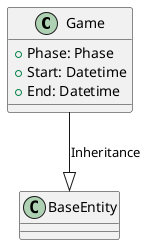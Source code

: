 @startuml Game Class Diagram

class Game {
    + Phase: Phase
    + Start: Datetime
    + End: Datetime
}

Game --|> BaseEntity: Inheritance

@enduml
